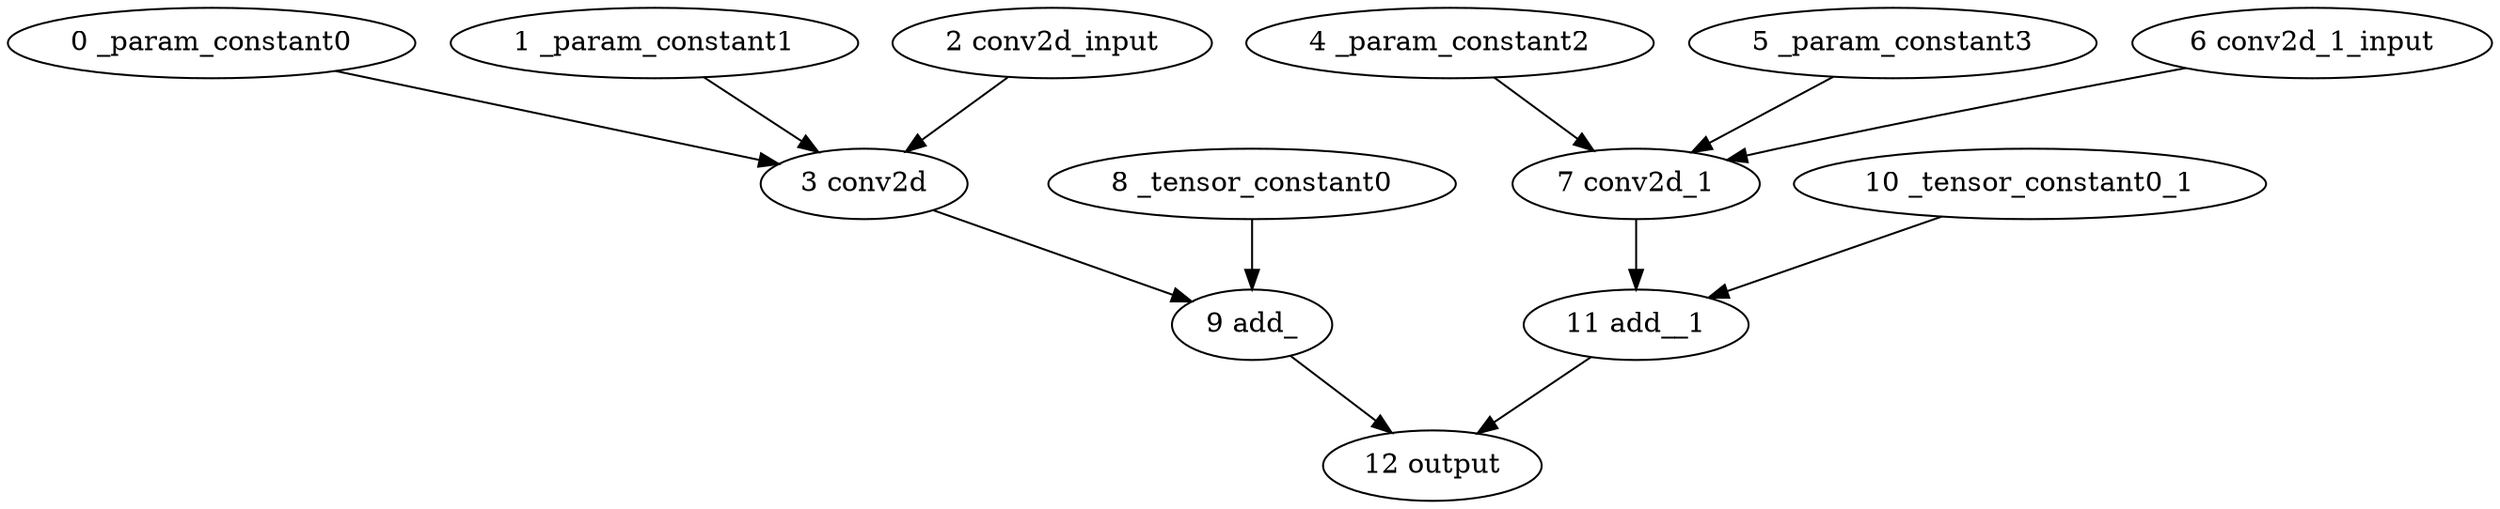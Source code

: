 strict digraph  {
"0 _param_constant0" [id=0, type=get_attr];
"1 _param_constant1" [id=1, type=get_attr];
"2 conv2d_input" [id=2, type=input];
"3 conv2d" [id=3, type=conv2d];
"4 _param_constant2" [id=4, type=get_attr];
"5 _param_constant3" [id=5, type=get_attr];
"6 conv2d_1_input" [id=6, type=input];
"7 conv2d_1" [id=7, type=conv2d];
"8 _tensor_constant0" [id=8, type=get_attr];
"9 add_" [id=9, type=add_];
"10 _tensor_constant0_1" [id=10, type=get_attr];
"11 add__1" [id=11, type=add_];
"12 output" [id=12, type=output];
"0 _param_constant0" -> "3 conv2d";
"1 _param_constant1" -> "3 conv2d";
"2 conv2d_input" -> "3 conv2d";
"3 conv2d" -> "9 add_";
"4 _param_constant2" -> "7 conv2d_1";
"5 _param_constant3" -> "7 conv2d_1";
"6 conv2d_1_input" -> "7 conv2d_1";
"7 conv2d_1" -> "11 add__1";
"8 _tensor_constant0" -> "9 add_";
"9 add_" -> "12 output";
"10 _tensor_constant0_1" -> "11 add__1";
"11 add__1" -> "12 output";
}
